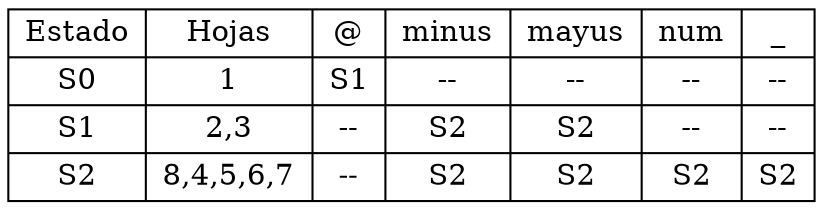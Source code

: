 digraph G{
rankdir=UD
node[shape=box]
concentrate=true
nodotabla[shape=record label="{Estado|S0|S1|S2}|{Hojas|1|2,3|8,4,5,6,7}|{@|S1|--|--}|{minus|--|S2|S2}|{mayus|--|S2|S2}|{num|--|--|S2}|{_|--|--|S2}"]
}
